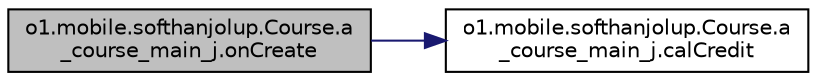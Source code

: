 digraph "o1.mobile.softhanjolup.Course.a_course_main_j.onCreate"
{
 // LATEX_PDF_SIZE
  edge [fontname="Helvetica",fontsize="10",labelfontname="Helvetica",labelfontsize="10"];
  node [fontname="Helvetica",fontsize="10",shape=record];
  rankdir="LR";
  Node9 [label="o1.mobile.softhanjolup.Course.a\l_course_main_j.onCreate",height=0.2,width=0.4,color="black", fillcolor="grey75", style="filled", fontcolor="black",tooltip=" "];
  Node9 -> Node10 [color="midnightblue",fontsize="10",style="solid",fontname="Helvetica"];
  Node10 [label="o1.mobile.softhanjolup.Course.a\l_course_main_j.calCredit",height=0.2,width=0.4,color="black", fillcolor="white", style="filled",URL="$classo1_1_1mobile_1_1softhanjolup_1_1_course_1_1a__course__main__j.html#aa15524a8209eec2feaaf308287e835c9",tooltip=" "];
}
